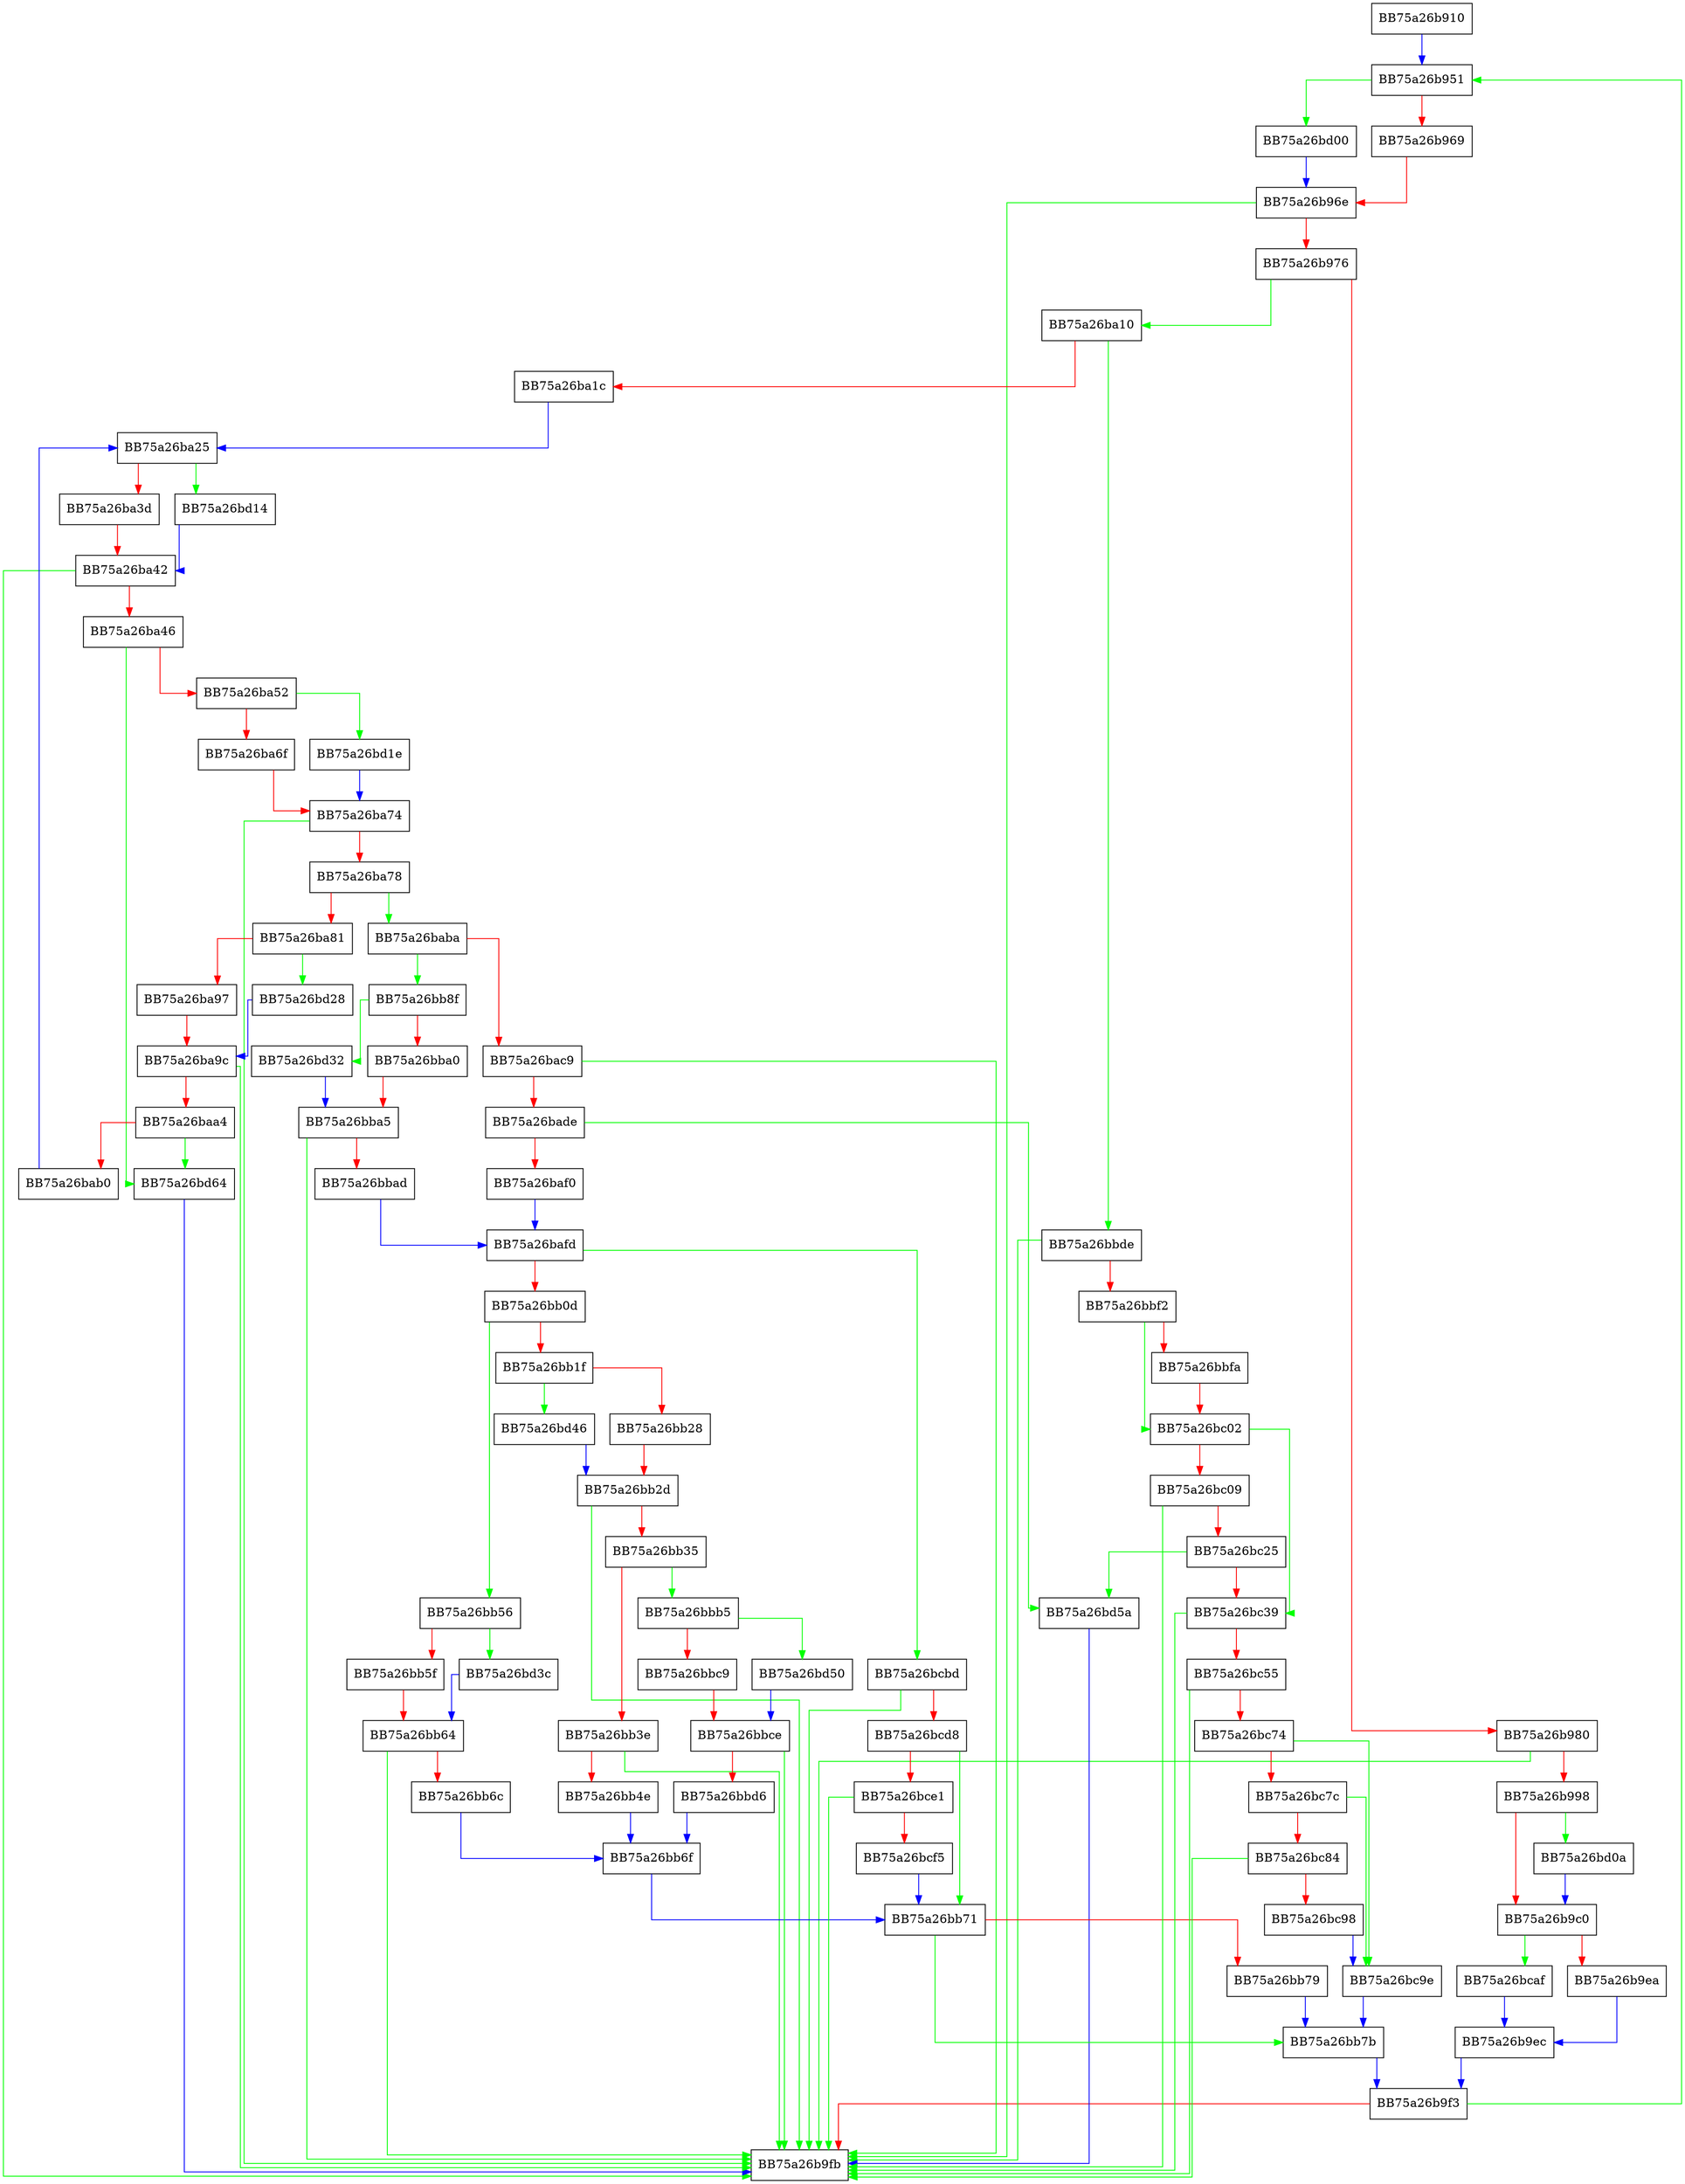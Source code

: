 digraph OnTheFly {
  node [shape="box"];
  graph [splines=ortho];
  BB75a26b910 -> BB75a26b951 [color="blue"];
  BB75a26b951 -> BB75a26bd00 [color="green"];
  BB75a26b951 -> BB75a26b969 [color="red"];
  BB75a26b969 -> BB75a26b96e [color="red"];
  BB75a26b96e -> BB75a26b9fb [color="green"];
  BB75a26b96e -> BB75a26b976 [color="red"];
  BB75a26b976 -> BB75a26ba10 [color="green"];
  BB75a26b976 -> BB75a26b980 [color="red"];
  BB75a26b980 -> BB75a26b9fb [color="green"];
  BB75a26b980 -> BB75a26b998 [color="red"];
  BB75a26b998 -> BB75a26bd0a [color="green"];
  BB75a26b998 -> BB75a26b9c0 [color="red"];
  BB75a26b9c0 -> BB75a26bcaf [color="green"];
  BB75a26b9c0 -> BB75a26b9ea [color="red"];
  BB75a26b9ea -> BB75a26b9ec [color="blue"];
  BB75a26b9ec -> BB75a26b9f3 [color="blue"];
  BB75a26b9f3 -> BB75a26b951 [color="green"];
  BB75a26b9f3 -> BB75a26b9fb [color="red"];
  BB75a26ba10 -> BB75a26bbde [color="green"];
  BB75a26ba10 -> BB75a26ba1c [color="red"];
  BB75a26ba1c -> BB75a26ba25 [color="blue"];
  BB75a26ba25 -> BB75a26bd14 [color="green"];
  BB75a26ba25 -> BB75a26ba3d [color="red"];
  BB75a26ba3d -> BB75a26ba42 [color="red"];
  BB75a26ba42 -> BB75a26b9fb [color="green"];
  BB75a26ba42 -> BB75a26ba46 [color="red"];
  BB75a26ba46 -> BB75a26bd64 [color="green"];
  BB75a26ba46 -> BB75a26ba52 [color="red"];
  BB75a26ba52 -> BB75a26bd1e [color="green"];
  BB75a26ba52 -> BB75a26ba6f [color="red"];
  BB75a26ba6f -> BB75a26ba74 [color="red"];
  BB75a26ba74 -> BB75a26b9fb [color="green"];
  BB75a26ba74 -> BB75a26ba78 [color="red"];
  BB75a26ba78 -> BB75a26baba [color="green"];
  BB75a26ba78 -> BB75a26ba81 [color="red"];
  BB75a26ba81 -> BB75a26bd28 [color="green"];
  BB75a26ba81 -> BB75a26ba97 [color="red"];
  BB75a26ba97 -> BB75a26ba9c [color="red"];
  BB75a26ba9c -> BB75a26b9fb [color="green"];
  BB75a26ba9c -> BB75a26baa4 [color="red"];
  BB75a26baa4 -> BB75a26bd64 [color="green"];
  BB75a26baa4 -> BB75a26bab0 [color="red"];
  BB75a26bab0 -> BB75a26ba25 [color="blue"];
  BB75a26baba -> BB75a26bb8f [color="green"];
  BB75a26baba -> BB75a26bac9 [color="red"];
  BB75a26bac9 -> BB75a26b9fb [color="green"];
  BB75a26bac9 -> BB75a26bade [color="red"];
  BB75a26bade -> BB75a26bd5a [color="green"];
  BB75a26bade -> BB75a26baf0 [color="red"];
  BB75a26baf0 -> BB75a26bafd [color="blue"];
  BB75a26bafd -> BB75a26bcbd [color="green"];
  BB75a26bafd -> BB75a26bb0d [color="red"];
  BB75a26bb0d -> BB75a26bb56 [color="green"];
  BB75a26bb0d -> BB75a26bb1f [color="red"];
  BB75a26bb1f -> BB75a26bd46 [color="green"];
  BB75a26bb1f -> BB75a26bb28 [color="red"];
  BB75a26bb28 -> BB75a26bb2d [color="red"];
  BB75a26bb2d -> BB75a26b9fb [color="green"];
  BB75a26bb2d -> BB75a26bb35 [color="red"];
  BB75a26bb35 -> BB75a26bbb5 [color="green"];
  BB75a26bb35 -> BB75a26bb3e [color="red"];
  BB75a26bb3e -> BB75a26b9fb [color="green"];
  BB75a26bb3e -> BB75a26bb4e [color="red"];
  BB75a26bb4e -> BB75a26bb6f [color="blue"];
  BB75a26bb56 -> BB75a26bd3c [color="green"];
  BB75a26bb56 -> BB75a26bb5f [color="red"];
  BB75a26bb5f -> BB75a26bb64 [color="red"];
  BB75a26bb64 -> BB75a26b9fb [color="green"];
  BB75a26bb64 -> BB75a26bb6c [color="red"];
  BB75a26bb6c -> BB75a26bb6f [color="blue"];
  BB75a26bb6f -> BB75a26bb71 [color="blue"];
  BB75a26bb71 -> BB75a26bb7b [color="green"];
  BB75a26bb71 -> BB75a26bb79 [color="red"];
  BB75a26bb79 -> BB75a26bb7b [color="blue"];
  BB75a26bb7b -> BB75a26b9f3 [color="blue"];
  BB75a26bb8f -> BB75a26bd32 [color="green"];
  BB75a26bb8f -> BB75a26bba0 [color="red"];
  BB75a26bba0 -> BB75a26bba5 [color="red"];
  BB75a26bba5 -> BB75a26b9fb [color="green"];
  BB75a26bba5 -> BB75a26bbad [color="red"];
  BB75a26bbad -> BB75a26bafd [color="blue"];
  BB75a26bbb5 -> BB75a26bd50 [color="green"];
  BB75a26bbb5 -> BB75a26bbc9 [color="red"];
  BB75a26bbc9 -> BB75a26bbce [color="red"];
  BB75a26bbce -> BB75a26b9fb [color="green"];
  BB75a26bbce -> BB75a26bbd6 [color="red"];
  BB75a26bbd6 -> BB75a26bb6f [color="blue"];
  BB75a26bbde -> BB75a26b9fb [color="green"];
  BB75a26bbde -> BB75a26bbf2 [color="red"];
  BB75a26bbf2 -> BB75a26bc02 [color="green"];
  BB75a26bbf2 -> BB75a26bbfa [color="red"];
  BB75a26bbfa -> BB75a26bc02 [color="red"];
  BB75a26bc02 -> BB75a26bc39 [color="green"];
  BB75a26bc02 -> BB75a26bc09 [color="red"];
  BB75a26bc09 -> BB75a26b9fb [color="green"];
  BB75a26bc09 -> BB75a26bc25 [color="red"];
  BB75a26bc25 -> BB75a26bd5a [color="green"];
  BB75a26bc25 -> BB75a26bc39 [color="red"];
  BB75a26bc39 -> BB75a26b9fb [color="green"];
  BB75a26bc39 -> BB75a26bc55 [color="red"];
  BB75a26bc55 -> BB75a26b9fb [color="green"];
  BB75a26bc55 -> BB75a26bc74 [color="red"];
  BB75a26bc74 -> BB75a26bc9e [color="green"];
  BB75a26bc74 -> BB75a26bc7c [color="red"];
  BB75a26bc7c -> BB75a26bc9e [color="green"];
  BB75a26bc7c -> BB75a26bc84 [color="red"];
  BB75a26bc84 -> BB75a26b9fb [color="green"];
  BB75a26bc84 -> BB75a26bc98 [color="red"];
  BB75a26bc98 -> BB75a26bc9e [color="blue"];
  BB75a26bc9e -> BB75a26bb7b [color="blue"];
  BB75a26bcaf -> BB75a26b9ec [color="blue"];
  BB75a26bcbd -> BB75a26b9fb [color="green"];
  BB75a26bcbd -> BB75a26bcd8 [color="red"];
  BB75a26bcd8 -> BB75a26bb71 [color="green"];
  BB75a26bcd8 -> BB75a26bce1 [color="red"];
  BB75a26bce1 -> BB75a26b9fb [color="green"];
  BB75a26bce1 -> BB75a26bcf5 [color="red"];
  BB75a26bcf5 -> BB75a26bb71 [color="blue"];
  BB75a26bd00 -> BB75a26b96e [color="blue"];
  BB75a26bd0a -> BB75a26b9c0 [color="blue"];
  BB75a26bd14 -> BB75a26ba42 [color="blue"];
  BB75a26bd1e -> BB75a26ba74 [color="blue"];
  BB75a26bd28 -> BB75a26ba9c [color="blue"];
  BB75a26bd32 -> BB75a26bba5 [color="blue"];
  BB75a26bd3c -> BB75a26bb64 [color="blue"];
  BB75a26bd46 -> BB75a26bb2d [color="blue"];
  BB75a26bd50 -> BB75a26bbce [color="blue"];
  BB75a26bd5a -> BB75a26b9fb [color="blue"];
  BB75a26bd64 -> BB75a26b9fb [color="blue"];
}